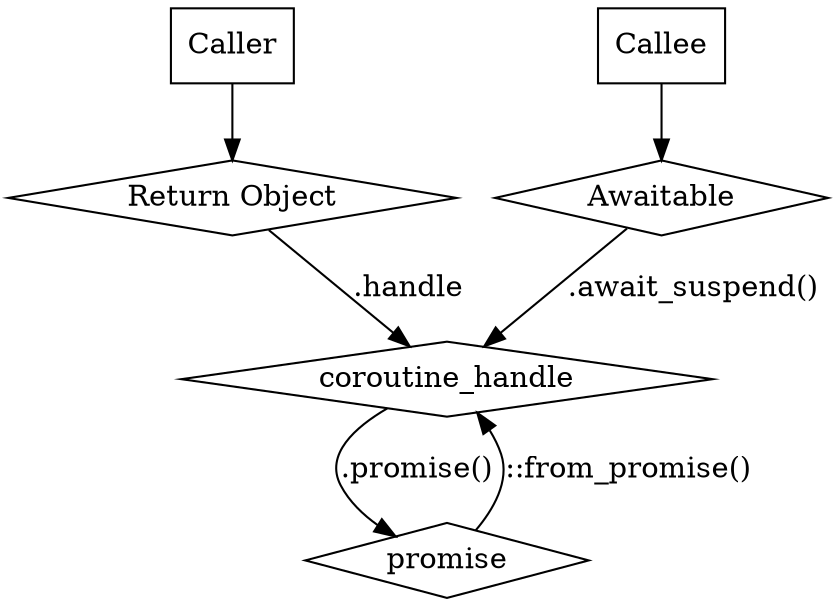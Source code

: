 digraph D {
  graph [ dpi = 300 ]; 

  main [shape=box, label="Caller"]
  f1 [shape=box, label="Callee"]
  ret [shape=diamond, label="Return Object"]
  p [shape=diamond label="promise"]
  handle [shape=diamond label="coroutine_handle"]
  awaitable [shape=diamond label="Awaitable"]

  main -> ret
  f1 -> awaitable
  p -> handle [label = "::from_promise()"]
  handle -> p [label = ".promise()"]
  ret -> handle [label = ".handle"]
  awaitable -> handle [label = ".await_suspend()"]
}
